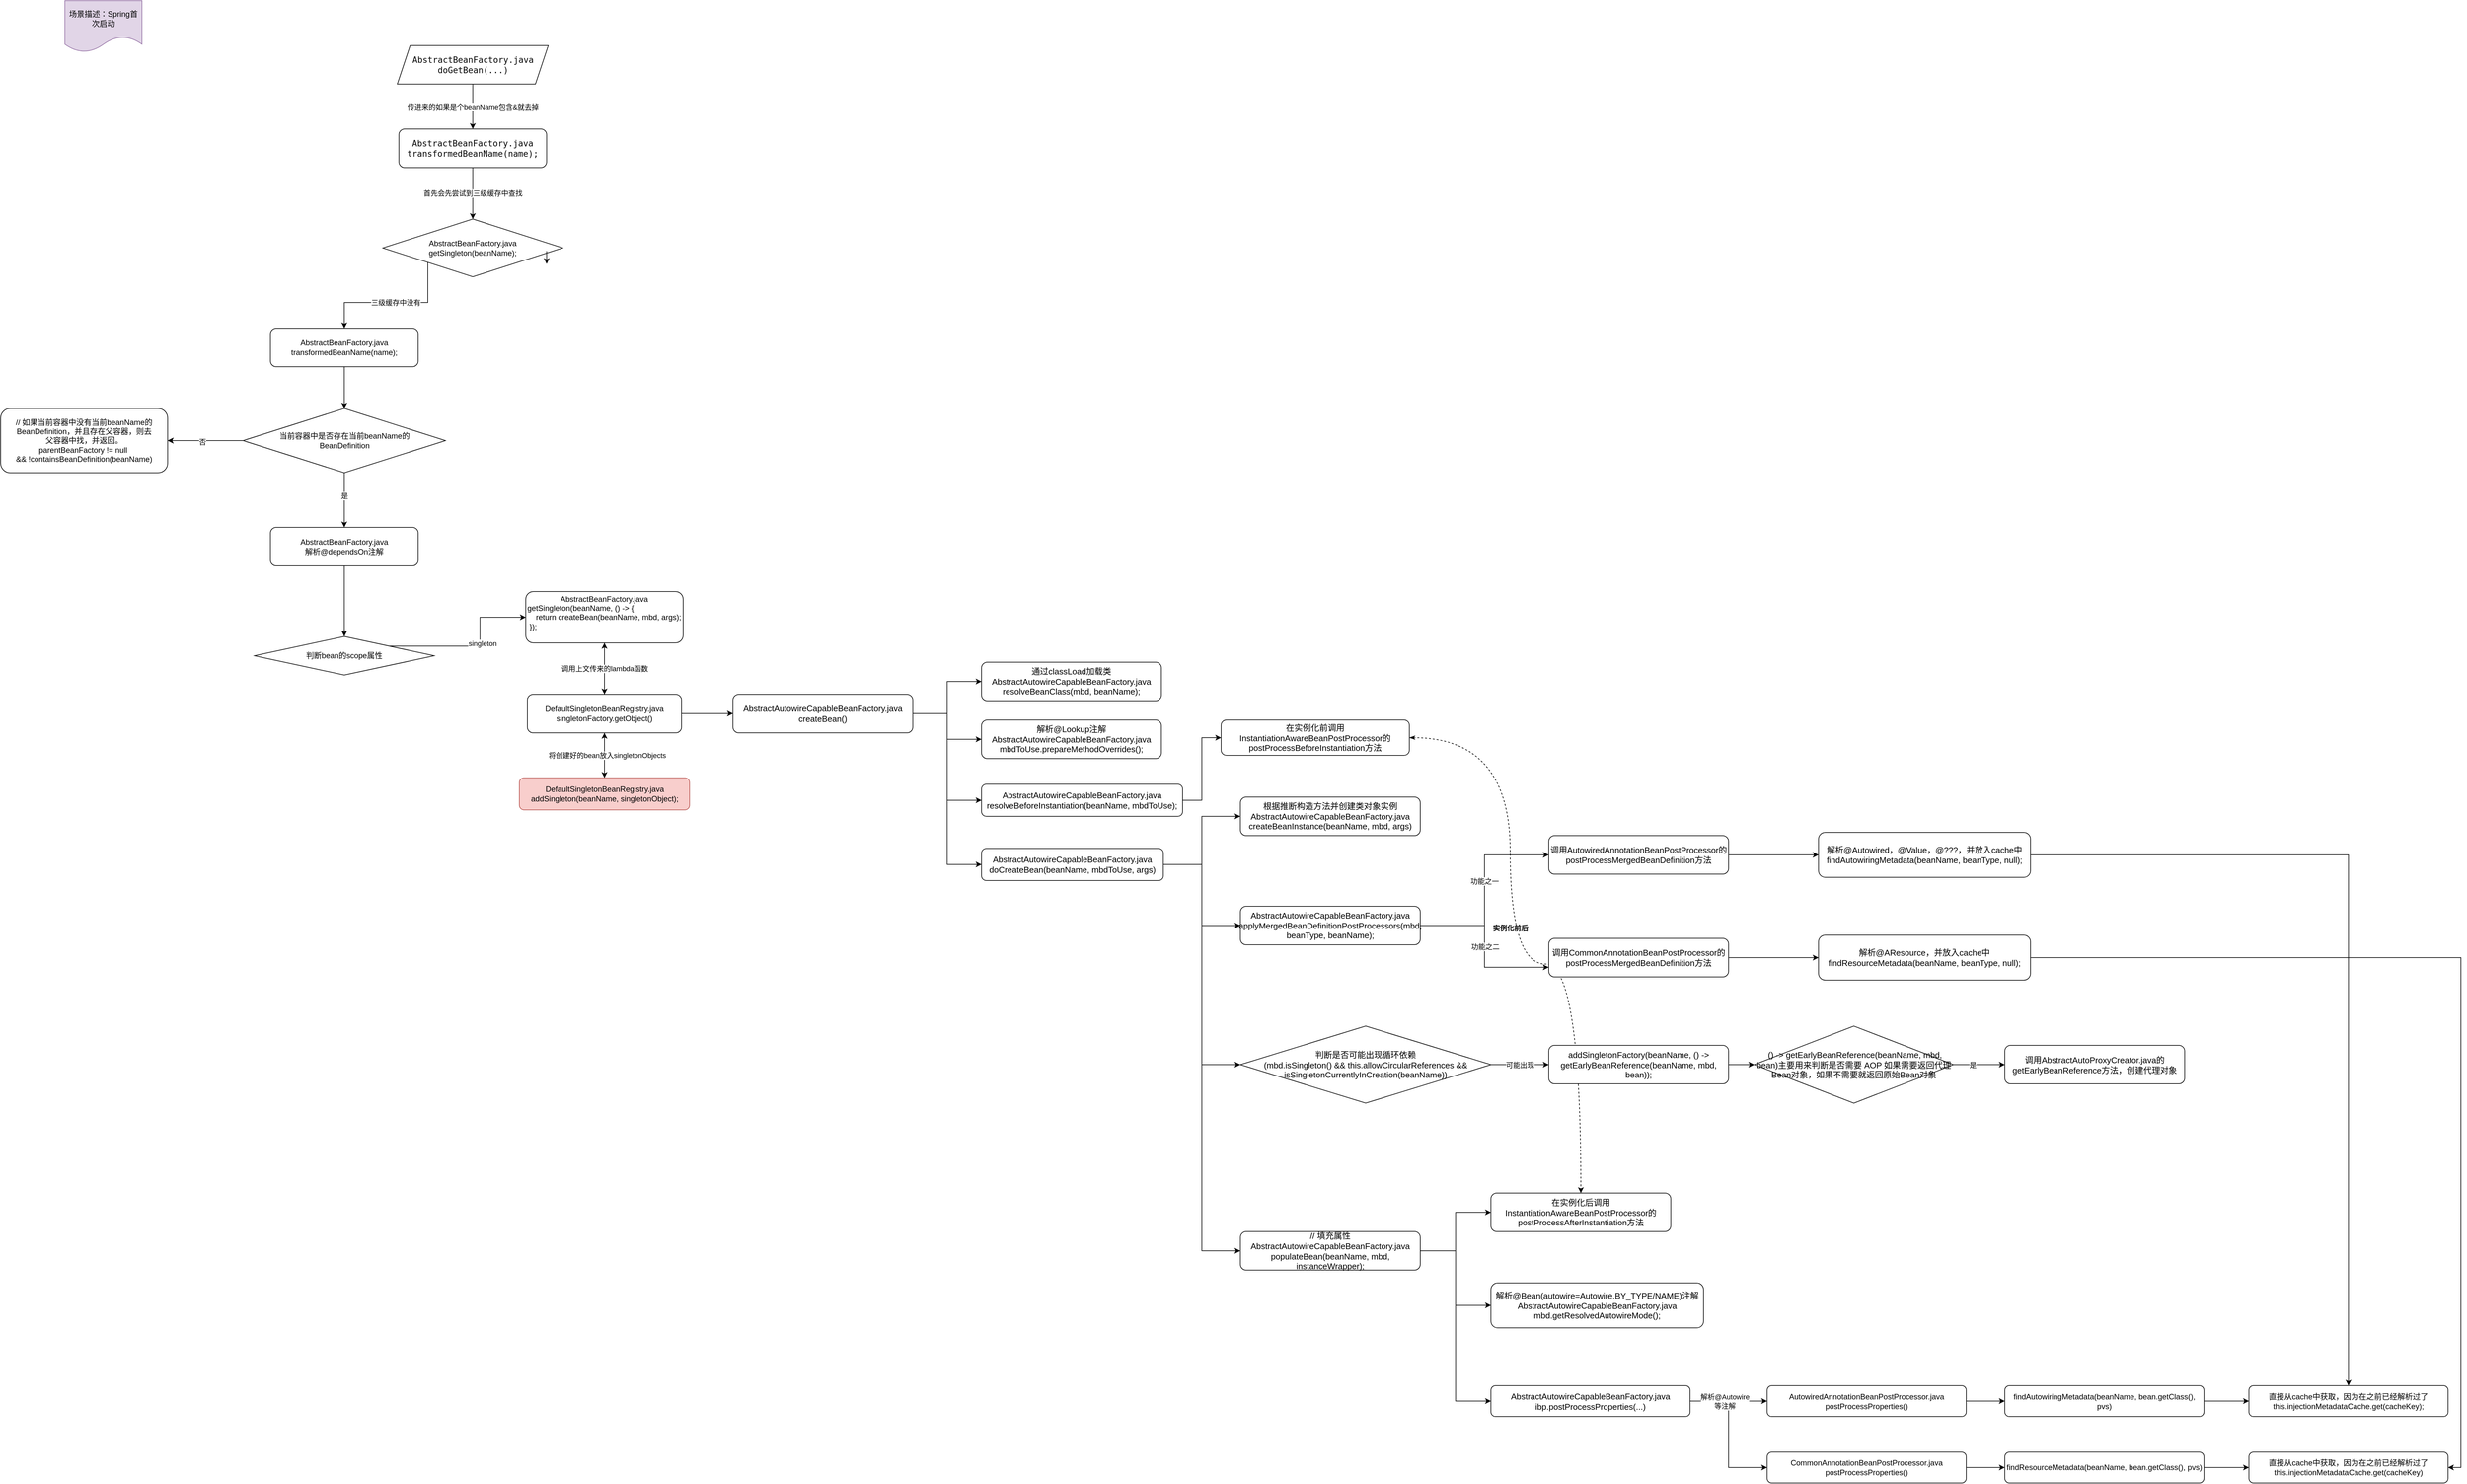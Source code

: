 <mxfile version="16.1.0" type="github">
  <diagram id="fghGY0ya3qd3dH9HAjV5" name="第 1 页">
    <mxGraphModel dx="3335" dy="632" grid="1" gridSize="10" guides="1" tooltips="1" connect="1" arrows="1" fold="1" page="1" pageScale="1" pageWidth="2339" pageHeight="3300" math="0" shadow="0">
      <root>
        <mxCell id="0" />
        <mxCell id="1" parent="0" />
        <mxCell id="38tED85UZ_nWDZIvIJqj-3" value="传进来的如果是个beanName包含&amp;amp;就去掉" style="edgeStyle=orthogonalEdgeStyle;rounded=0;orthogonalLoop=1;jettySize=auto;html=1;exitX=0.5;exitY=1;exitDx=0;exitDy=0;" parent="1" source="38tED85UZ_nWDZIvIJqj-10" target="38tED85UZ_nWDZIvIJqj-2" edge="1">
          <mxGeometry relative="1" as="geometry" />
        </mxCell>
        <mxCell id="38tED85UZ_nWDZIvIJqj-5" value="首先会先尝试到三级缓存中查找" style="edgeStyle=orthogonalEdgeStyle;rounded=0;orthogonalLoop=1;jettySize=auto;html=1;exitX=0.5;exitY=1;exitDx=0;exitDy=0;" parent="1" source="38tED85UZ_nWDZIvIJqj-2" target="38tED85UZ_nWDZIvIJqj-12" edge="1">
          <mxGeometry relative="1" as="geometry">
            <mxPoint x="705" y="390" as="targetPoint" />
          </mxGeometry>
        </mxCell>
        <mxCell id="38tED85UZ_nWDZIvIJqj-2" value="&lt;div&gt;&lt;font color=&quot;#080808&quot; face=&quot;jetbrains mono, monospace&quot;&gt;&lt;span style=&quot;font-size: 13.067px&quot;&gt;AbstractBeanFactory.java&lt;/span&gt;&lt;/font&gt;&lt;/div&gt;&lt;div&gt;&lt;font color=&quot;#080808&quot; face=&quot;jetbrains mono, monospace&quot;&gt;&lt;span style=&quot;font-size: 13.067px&quot;&gt;transformedBeanName(name);&lt;/span&gt;&lt;/font&gt;&lt;/div&gt;" style="rounded=1;whiteSpace=wrap;html=1;" parent="1" vertex="1">
          <mxGeometry x="590" y="250" width="230" height="60" as="geometry" />
        </mxCell>
        <mxCell id="38tED85UZ_nWDZIvIJqj-8" value="场景描述：Spring首次启动" style="shape=document;whiteSpace=wrap;html=1;boundedLbl=1;fillColor=#e1d5e7;strokeColor=#9673a6;" parent="1" vertex="1">
          <mxGeometry x="70" y="50" width="120" height="80" as="geometry" />
        </mxCell>
        <mxCell id="38tED85UZ_nWDZIvIJqj-10" value="&lt;div&gt;&lt;font color=&quot;#080808&quot; face=&quot;jetbrains mono, monospace&quot;&gt;&lt;span style=&quot;font-size: 13.067px&quot;&gt;AbstractBeanFactory.java&lt;/span&gt;&lt;/font&gt;&lt;/div&gt;&lt;div&gt;&lt;font color=&quot;#080808&quot; face=&quot;jetbrains mono, monospace&quot;&gt;&lt;span style=&quot;font-size: 13.067px&quot;&gt;doGetBean(...)&lt;/span&gt;&lt;/font&gt;&lt;/div&gt;" style="shape=parallelogram;perimeter=parallelogramPerimeter;whiteSpace=wrap;html=1;fixedSize=1;" parent="1" vertex="1">
          <mxGeometry x="587.5" y="120" width="235" height="60" as="geometry" />
        </mxCell>
        <mxCell id="38tED85UZ_nWDZIvIJqj-15" style="edgeStyle=orthogonalEdgeStyle;rounded=0;orthogonalLoop=1;jettySize=auto;html=1;exitX=0;exitY=1;exitDx=0;exitDy=0;" parent="1" source="38tED85UZ_nWDZIvIJqj-12" target="38tED85UZ_nWDZIvIJqj-14" edge="1">
          <mxGeometry relative="1" as="geometry" />
        </mxCell>
        <mxCell id="38tED85UZ_nWDZIvIJqj-16" value="三级缓存中没有" style="edgeLabel;html=1;align=center;verticalAlign=middle;resizable=0;points=[];" parent="38tED85UZ_nWDZIvIJqj-15" vertex="1" connectable="0">
          <mxGeometry x="-0.072" relative="1" as="geometry">
            <mxPoint x="-5" as="offset" />
          </mxGeometry>
        </mxCell>
        <mxCell id="38tED85UZ_nWDZIvIJqj-12" value="&lt;div&gt;AbstractBeanFactory.java&lt;/div&gt;&lt;div&gt;getSingleton(beanName);&lt;/div&gt;" style="rhombus;whiteSpace=wrap;html=1;" parent="1" vertex="1">
          <mxGeometry x="565" y="390" width="280" height="90" as="geometry" />
        </mxCell>
        <mxCell id="38tED85UZ_nWDZIvIJqj-13" style="edgeStyle=orthogonalEdgeStyle;rounded=0;orthogonalLoop=1;jettySize=auto;html=1;" parent="1" edge="1">
          <mxGeometry relative="1" as="geometry">
            <mxPoint x="820" y="440" as="sourcePoint" />
            <mxPoint x="820" y="460" as="targetPoint" />
          </mxGeometry>
        </mxCell>
        <mxCell id="38tED85UZ_nWDZIvIJqj-18" style="edgeStyle=orthogonalEdgeStyle;rounded=0;orthogonalLoop=1;jettySize=auto;html=1;exitX=0.5;exitY=1;exitDx=0;exitDy=0;entryX=0.5;entryY=0;entryDx=0;entryDy=0;" parent="1" source="38tED85UZ_nWDZIvIJqj-14" target="38tED85UZ_nWDZIvIJqj-17" edge="1">
          <mxGeometry relative="1" as="geometry" />
        </mxCell>
        <mxCell id="38tED85UZ_nWDZIvIJqj-14" value="&lt;div&gt;AbstractBeanFactory.java&lt;/div&gt;&lt;div&gt;transformedBeanName(name);&lt;/div&gt;" style="rounded=1;whiteSpace=wrap;html=1;" parent="1" vertex="1">
          <mxGeometry x="390" y="560" width="230" height="60" as="geometry" />
        </mxCell>
        <mxCell id="38tED85UZ_nWDZIvIJqj-22" style="edgeStyle=orthogonalEdgeStyle;rounded=0;orthogonalLoop=1;jettySize=auto;html=1;exitX=0;exitY=0.5;exitDx=0;exitDy=0;entryX=1;entryY=0.5;entryDx=0;entryDy=0;" parent="1" source="38tED85UZ_nWDZIvIJqj-17" target="38tED85UZ_nWDZIvIJqj-19" edge="1">
          <mxGeometry relative="1" as="geometry" />
        </mxCell>
        <mxCell id="38tED85UZ_nWDZIvIJqj-23" value="" style="edgeStyle=orthogonalEdgeStyle;rounded=0;orthogonalLoop=1;jettySize=auto;html=1;" parent="1" source="38tED85UZ_nWDZIvIJqj-17" target="38tED85UZ_nWDZIvIJqj-19" edge="1">
          <mxGeometry relative="1" as="geometry" />
        </mxCell>
        <mxCell id="38tED85UZ_nWDZIvIJqj-24" value="否" style="edgeLabel;html=1;align=center;verticalAlign=middle;resizable=0;points=[];" parent="38tED85UZ_nWDZIvIJqj-23" vertex="1" connectable="0">
          <mxGeometry x="0.08" y="2" relative="1" as="geometry">
            <mxPoint as="offset" />
          </mxGeometry>
        </mxCell>
        <mxCell id="38tED85UZ_nWDZIvIJqj-26" style="edgeStyle=orthogonalEdgeStyle;rounded=0;orthogonalLoop=1;jettySize=auto;html=1;exitX=0.5;exitY=1;exitDx=0;exitDy=0;entryX=0.5;entryY=0;entryDx=0;entryDy=0;" parent="1" source="38tED85UZ_nWDZIvIJqj-17" target="38tED85UZ_nWDZIvIJqj-25" edge="1">
          <mxGeometry relative="1" as="geometry" />
        </mxCell>
        <mxCell id="38tED85UZ_nWDZIvIJqj-27" value="是" style="edgeLabel;html=1;align=center;verticalAlign=middle;resizable=0;points=[];" parent="38tED85UZ_nWDZIvIJqj-26" vertex="1" connectable="0">
          <mxGeometry x="-0.153" relative="1" as="geometry">
            <mxPoint as="offset" />
          </mxGeometry>
        </mxCell>
        <mxCell id="38tED85UZ_nWDZIvIJqj-17" value="&lt;div&gt;当前容器中是否存在当前beanName的&lt;/div&gt;&lt;div&gt;BeanDefinition&lt;/div&gt;" style="rhombus;whiteSpace=wrap;html=1;" parent="1" vertex="1">
          <mxGeometry x="347.5" y="685" width="315" height="100" as="geometry" />
        </mxCell>
        <mxCell id="38tED85UZ_nWDZIvIJqj-19" value="&lt;div&gt;// 如果当前容器中没有当前beanName的&lt;/div&gt;&lt;div&gt;BeanDefinition，并且存在父容器，则去&lt;/div&gt;&lt;div&gt;父容器中找，并返回。&lt;/div&gt;&lt;div&gt;parentBeanFactory != null&amp;nbsp;&lt;/div&gt;&lt;div&gt;&amp;amp;&amp;amp; !containsBeanDefinition(beanName)&lt;/div&gt;" style="rounded=1;whiteSpace=wrap;html=1;" parent="1" vertex="1">
          <mxGeometry x="-30" y="685" width="260" height="100" as="geometry" />
        </mxCell>
        <mxCell id="38tED85UZ_nWDZIvIJqj-29" style="edgeStyle=orthogonalEdgeStyle;rounded=0;orthogonalLoop=1;jettySize=auto;html=1;exitX=0.5;exitY=1;exitDx=0;exitDy=0;entryX=0.5;entryY=0;entryDx=0;entryDy=0;" parent="1" source="38tED85UZ_nWDZIvIJqj-25" target="38tED85UZ_nWDZIvIJqj-28" edge="1">
          <mxGeometry relative="1" as="geometry" />
        </mxCell>
        <mxCell id="38tED85UZ_nWDZIvIJqj-25" value="&lt;div&gt;AbstractBeanFactory.java&lt;/div&gt;&lt;div&gt;解析@dependsOn注解&lt;/div&gt;" style="rounded=1;whiteSpace=wrap;html=1;" parent="1" vertex="1">
          <mxGeometry x="390" y="870" width="230" height="60" as="geometry" />
        </mxCell>
        <mxCell id="38tED85UZ_nWDZIvIJqj-31" style="edgeStyle=orthogonalEdgeStyle;rounded=0;orthogonalLoop=1;jettySize=auto;html=1;exitX=1;exitY=0;exitDx=0;exitDy=0;entryX=0;entryY=0.5;entryDx=0;entryDy=0;" parent="1" source="38tED85UZ_nWDZIvIJqj-28" target="38tED85UZ_nWDZIvIJqj-30" edge="1">
          <mxGeometry relative="1" as="geometry" />
        </mxCell>
        <mxCell id="38tED85UZ_nWDZIvIJqj-32" value="singleton" style="edgeLabel;html=1;align=center;verticalAlign=middle;resizable=0;points=[];" parent="38tED85UZ_nWDZIvIJqj-31" vertex="1" connectable="0">
          <mxGeometry x="0.134" y="-2" relative="1" as="geometry">
            <mxPoint x="1" as="offset" />
          </mxGeometry>
        </mxCell>
        <mxCell id="38tED85UZ_nWDZIvIJqj-28" value="判断bean的scope属性" style="rhombus;whiteSpace=wrap;html=1;" parent="1" vertex="1">
          <mxGeometry x="365" y="1040" width="280" height="60" as="geometry" />
        </mxCell>
        <mxCell id="38tED85UZ_nWDZIvIJqj-34" style="edgeStyle=orthogonalEdgeStyle;rounded=0;orthogonalLoop=1;jettySize=auto;html=1;exitX=0.5;exitY=1;exitDx=0;exitDy=0;" parent="1" source="38tED85UZ_nWDZIvIJqj-30" edge="1">
          <mxGeometry relative="1" as="geometry">
            <mxPoint x="910" y="1130" as="targetPoint" />
          </mxGeometry>
        </mxCell>
        <mxCell id="38tED85UZ_nWDZIvIJqj-30" value="&lt;div style=&quot;text-align: center&quot;&gt;AbstractBeanFactory.java&lt;/div&gt;&lt;div&gt;getSingleton(beanName, () -&amp;gt; {&lt;/div&gt;&lt;div&gt;&amp;nbsp; &amp;nbsp; return createBean(beanName, mbd, args);&lt;/div&gt;&lt;div&gt;&amp;nbsp;});&lt;/div&gt;&lt;div&gt;&amp;nbsp; &amp;nbsp;&lt;/div&gt;" style="rounded=1;whiteSpace=wrap;html=1;align=left;" parent="1" vertex="1">
          <mxGeometry x="787.5" y="970" width="245" height="80" as="geometry" />
        </mxCell>
        <mxCell id="38tED85UZ_nWDZIvIJqj-37" style="edgeStyle=orthogonalEdgeStyle;rounded=0;orthogonalLoop=1;jettySize=auto;html=1;exitX=0.5;exitY=1;exitDx=0;exitDy=0;entryX=0.5;entryY=0;entryDx=0;entryDy=0;" parent="1" source="38tED85UZ_nWDZIvIJqj-35" target="38tED85UZ_nWDZIvIJqj-36" edge="1">
          <mxGeometry relative="1" as="geometry" />
        </mxCell>
        <mxCell id="38tED85UZ_nWDZIvIJqj-40" value="调用上文传来的lambda函数" style="edgeStyle=orthogonalEdgeStyle;rounded=0;orthogonalLoop=1;jettySize=auto;html=1;" parent="1" source="38tED85UZ_nWDZIvIJqj-35" target="38tED85UZ_nWDZIvIJqj-30" edge="1">
          <mxGeometry relative="1" as="geometry" />
        </mxCell>
        <mxCell id="0XE6-9rxxqehGDU4GbFl-5" style="edgeStyle=orthogonalEdgeStyle;rounded=0;orthogonalLoop=1;jettySize=auto;html=1;exitX=1;exitY=0.5;exitDx=0;exitDy=0;" edge="1" parent="1" source="38tED85UZ_nWDZIvIJqj-35" target="0XE6-9rxxqehGDU4GbFl-4">
          <mxGeometry relative="1" as="geometry" />
        </mxCell>
        <mxCell id="38tED85UZ_nWDZIvIJqj-35" value="&lt;div&gt;DefaultSingletonBeanRegistry.java&lt;/div&gt;&lt;div&gt;singletonFactory.getObject()&lt;/div&gt;" style="rounded=1;whiteSpace=wrap;html=1;" parent="1" vertex="1">
          <mxGeometry x="790" y="1130" width="240" height="60" as="geometry" />
        </mxCell>
        <mxCell id="38tED85UZ_nWDZIvIJqj-38" value="" style="edgeStyle=orthogonalEdgeStyle;rounded=0;orthogonalLoop=1;jettySize=auto;html=1;" parent="1" source="38tED85UZ_nWDZIvIJqj-36" target="38tED85UZ_nWDZIvIJqj-35" edge="1">
          <mxGeometry relative="1" as="geometry" />
        </mxCell>
        <mxCell id="38tED85UZ_nWDZIvIJqj-39" value="将创建好的bean放入singletonObjects" style="edgeLabel;html=1;align=center;verticalAlign=middle;resizable=0;points=[];" parent="38tED85UZ_nWDZIvIJqj-38" vertex="1" connectable="0">
          <mxGeometry y="-3" relative="1" as="geometry">
            <mxPoint x="1" as="offset" />
          </mxGeometry>
        </mxCell>
        <mxCell id="38tED85UZ_nWDZIvIJqj-36" value="&lt;div&gt;DefaultSingletonBeanRegistry.java&lt;/div&gt;&lt;div&gt;addSingleton(beanName, singletonObject);&lt;/div&gt;" style="rounded=1;whiteSpace=wrap;html=1;fillColor=#f8cecc;strokeColor=#b85450;" parent="1" vertex="1">
          <mxGeometry x="777.5" y="1260" width="265" height="50" as="geometry" />
        </mxCell>
        <mxCell id="0XE6-9rxxqehGDU4GbFl-7" style="edgeStyle=orthogonalEdgeStyle;rounded=0;orthogonalLoop=1;jettySize=auto;html=1;exitX=1;exitY=0.5;exitDx=0;exitDy=0;entryX=0;entryY=0.5;entryDx=0;entryDy=0;" edge="1" parent="1" source="0XE6-9rxxqehGDU4GbFl-4" target="0XE6-9rxxqehGDU4GbFl-6">
          <mxGeometry relative="1" as="geometry" />
        </mxCell>
        <mxCell id="0XE6-9rxxqehGDU4GbFl-10" style="edgeStyle=orthogonalEdgeStyle;rounded=0;orthogonalLoop=1;jettySize=auto;html=1;exitX=1;exitY=0.5;exitDx=0;exitDy=0;" edge="1" parent="1" source="0XE6-9rxxqehGDU4GbFl-4" target="0XE6-9rxxqehGDU4GbFl-9">
          <mxGeometry relative="1" as="geometry" />
        </mxCell>
        <mxCell id="0XE6-9rxxqehGDU4GbFl-14" style="edgeStyle=orthogonalEdgeStyle;rounded=0;orthogonalLoop=1;jettySize=auto;html=1;exitX=1;exitY=0.5;exitDx=0;exitDy=0;entryX=0;entryY=0.5;entryDx=0;entryDy=0;" edge="1" parent="1" source="0XE6-9rxxqehGDU4GbFl-4" target="0XE6-9rxxqehGDU4GbFl-11">
          <mxGeometry relative="1" as="geometry" />
        </mxCell>
        <mxCell id="0XE6-9rxxqehGDU4GbFl-16" style="edgeStyle=orthogonalEdgeStyle;rounded=0;orthogonalLoop=1;jettySize=auto;html=1;exitX=1;exitY=0.5;exitDx=0;exitDy=0;entryX=0;entryY=0.5;entryDx=0;entryDy=0;" edge="1" parent="1" source="0XE6-9rxxqehGDU4GbFl-4" target="0XE6-9rxxqehGDU4GbFl-15">
          <mxGeometry relative="1" as="geometry" />
        </mxCell>
        <mxCell id="0XE6-9rxxqehGDU4GbFl-4" value="&lt;span style=&quot;font-size: 13.067px&quot;&gt;AbstractAutowireCapableBeanFactory&lt;/span&gt;&lt;span style=&quot;font-size: 13.067px&quot;&gt;.java&lt;/span&gt;&lt;span style=&quot;font-size: 13.067px&quot;&gt;&lt;br&gt;&lt;/span&gt;&lt;span style=&quot;font-size: 13.067px&quot;&gt;createBean&lt;/span&gt;&lt;span style=&quot;font-size: 13.067px&quot;&gt;()&lt;/span&gt;&lt;span style=&quot;font-size: 13.067px&quot;&gt;&lt;br&gt;&lt;/span&gt;" style="rounded=1;whiteSpace=wrap;html=1;" vertex="1" parent="1">
          <mxGeometry x="1110" y="1130" width="280" height="60" as="geometry" />
        </mxCell>
        <mxCell id="0XE6-9rxxqehGDU4GbFl-6" value="&lt;span style=&quot;font-size: 13.067px&quot;&gt;通过classLoad加载类AbstractAutowireCapableBeanFactory&lt;/span&gt;&lt;span style=&quot;font-size: 13.067px&quot;&gt;.java&lt;/span&gt;&lt;span style=&quot;font-size: 13.067px&quot;&gt;&lt;br&gt;&lt;/span&gt;&lt;span style=&quot;font-size: 13.067px&quot;&gt;resolveBeanClass(mbd, beanName);&lt;/span&gt;" style="rounded=1;whiteSpace=wrap;html=1;" vertex="1" parent="1">
          <mxGeometry x="1497" y="1080" width="280" height="60" as="geometry" />
        </mxCell>
        <mxCell id="0XE6-9rxxqehGDU4GbFl-9" value="&lt;span style=&quot;font-size: 13.067px&quot;&gt;解析@Lookup注解&lt;br&gt;AbstractAutowireCapableBeanFactory&lt;/span&gt;&lt;span style=&quot;font-size: 13.067px&quot;&gt;.java&lt;/span&gt;&lt;span style=&quot;font-size: 13.067px&quot;&gt;&lt;br&gt;&lt;/span&gt;&lt;span style=&quot;font-size: 13.067px&quot;&gt;mbdToUse.prepareMethodOverrides();&lt;/span&gt;" style="rounded=1;whiteSpace=wrap;html=1;" vertex="1" parent="1">
          <mxGeometry x="1497" y="1170" width="280" height="60" as="geometry" />
        </mxCell>
        <mxCell id="0XE6-9rxxqehGDU4GbFl-13" style="edgeStyle=orthogonalEdgeStyle;rounded=0;orthogonalLoop=1;jettySize=auto;html=1;exitX=1;exitY=0.5;exitDx=0;exitDy=0;entryX=0;entryY=0.5;entryDx=0;entryDy=0;" edge="1" parent="1" source="0XE6-9rxxqehGDU4GbFl-11" target="0XE6-9rxxqehGDU4GbFl-12">
          <mxGeometry relative="1" as="geometry" />
        </mxCell>
        <mxCell id="0XE6-9rxxqehGDU4GbFl-11" value="&lt;span style=&quot;font-size: 13.067px&quot;&gt;AbstractAutowireCapableBeanFactory&lt;/span&gt;&lt;span style=&quot;font-size: 13.067px&quot;&gt;.java&lt;/span&gt;&lt;span style=&quot;font-size: 13.067px&quot;&gt;&lt;br&gt;&lt;/span&gt;&lt;span style=&quot;font-size: 13.067px&quot;&gt;resolveBeforeInstantiation(beanName, mbdToUse);&lt;/span&gt;" style="rounded=1;whiteSpace=wrap;html=1;" vertex="1" parent="1">
          <mxGeometry x="1497" y="1270" width="313" height="50" as="geometry" />
        </mxCell>
        <mxCell id="0XE6-9rxxqehGDU4GbFl-33" style="edgeStyle=orthogonalEdgeStyle;rounded=0;orthogonalLoop=1;jettySize=auto;html=1;exitX=1;exitY=0.5;exitDx=0;exitDy=0;entryX=0.5;entryY=0;entryDx=0;entryDy=0;curved=1;dashed=1;startArrow=classicThin;startFill=1;" edge="1" parent="1" source="0XE6-9rxxqehGDU4GbFl-12" target="0XE6-9rxxqehGDU4GbFl-31">
          <mxGeometry relative="1" as="geometry">
            <Array as="points">
              <mxPoint x="2320" y="1197" />
              <mxPoint x="2320" y="1550" />
              <mxPoint x="2430" y="1550" />
            </Array>
          </mxGeometry>
        </mxCell>
        <mxCell id="0XE6-9rxxqehGDU4GbFl-34" value="实例化前后" style="edgeLabel;html=1;align=center;verticalAlign=middle;resizable=0;points=[];fontStyle=1" vertex="1" connectable="0" parent="0XE6-9rxxqehGDU4GbFl-33">
          <mxGeometry x="-0.071" relative="1" as="geometry">
            <mxPoint as="offset" />
          </mxGeometry>
        </mxCell>
        <mxCell id="0XE6-9rxxqehGDU4GbFl-12" value="&lt;span style=&quot;font-size: 13.067px&quot;&gt;在实例化前调用InstantiationAwareBeanPostProcessor的postProcessBeforeInstantiation方法&lt;/span&gt;&lt;span style=&quot;font-size: 13.067px&quot;&gt;&lt;br&gt;&lt;/span&gt;" style="rounded=1;whiteSpace=wrap;html=1;" vertex="1" parent="1">
          <mxGeometry x="1870" y="1170" width="293" height="55" as="geometry" />
        </mxCell>
        <mxCell id="0XE6-9rxxqehGDU4GbFl-18" style="edgeStyle=orthogonalEdgeStyle;rounded=0;orthogonalLoop=1;jettySize=auto;html=1;exitX=1;exitY=0.5;exitDx=0;exitDy=0;entryX=0;entryY=0.5;entryDx=0;entryDy=0;" edge="1" parent="1" source="0XE6-9rxxqehGDU4GbFl-15" target="0XE6-9rxxqehGDU4GbFl-17">
          <mxGeometry relative="1" as="geometry" />
        </mxCell>
        <mxCell id="0XE6-9rxxqehGDU4GbFl-21" style="edgeStyle=orthogonalEdgeStyle;rounded=0;orthogonalLoop=1;jettySize=auto;html=1;exitX=1;exitY=0.5;exitDx=0;exitDy=0;entryX=0;entryY=0.5;entryDx=0;entryDy=0;" edge="1" parent="1" source="0XE6-9rxxqehGDU4GbFl-15" target="0XE6-9rxxqehGDU4GbFl-20">
          <mxGeometry relative="1" as="geometry" />
        </mxCell>
        <mxCell id="0XE6-9rxxqehGDU4GbFl-30" style="edgeStyle=orthogonalEdgeStyle;rounded=0;orthogonalLoop=1;jettySize=auto;html=1;exitX=1;exitY=0.5;exitDx=0;exitDy=0;entryX=0;entryY=0.5;entryDx=0;entryDy=0;" edge="1" parent="1" source="0XE6-9rxxqehGDU4GbFl-15" target="0XE6-9rxxqehGDU4GbFl-29">
          <mxGeometry relative="1" as="geometry" />
        </mxCell>
        <mxCell id="0XE6-9rxxqehGDU4GbFl-42" style="edgeStyle=orthogonalEdgeStyle;rounded=0;orthogonalLoop=1;jettySize=auto;html=1;exitX=1;exitY=0.5;exitDx=0;exitDy=0;entryX=0;entryY=0.5;entryDx=0;entryDy=0;startArrow=none;startFill=0;" edge="1" parent="1" source="0XE6-9rxxqehGDU4GbFl-15" target="0XE6-9rxxqehGDU4GbFl-41">
          <mxGeometry relative="1" as="geometry" />
        </mxCell>
        <mxCell id="0XE6-9rxxqehGDU4GbFl-15" value="&lt;span style=&quot;font-size: 13.067px&quot;&gt;AbstractAutowireCapableBeanFactory&lt;/span&gt;&lt;span style=&quot;font-size: 13.067px&quot;&gt;.java&lt;/span&gt;&lt;span style=&quot;font-size: 13.067px&quot;&gt;&lt;br&gt;&lt;/span&gt;&lt;span style=&quot;font-size: 13.067px&quot;&gt;doCreateBean(beanName, mbdToUse, args)&lt;/span&gt;" style="rounded=1;whiteSpace=wrap;html=1;" vertex="1" parent="1">
          <mxGeometry x="1497" y="1370" width="283" height="50" as="geometry" />
        </mxCell>
        <mxCell id="0XE6-9rxxqehGDU4GbFl-17" value="&lt;span style=&quot;font-size: 13.067px&quot;&gt;根据推断构造方法并创建类对象实例AbstractAutowireCapableBeanFactory&lt;/span&gt;&lt;span style=&quot;font-size: 13.067px&quot;&gt;.java&lt;/span&gt;&lt;span style=&quot;font-size: 13.067px&quot;&gt;&lt;br&gt;&lt;/span&gt;&lt;span style=&quot;font-size: 13.067px&quot;&gt;createBeanInstance(beanName, mbd, args)&lt;/span&gt;" style="rounded=1;whiteSpace=wrap;html=1;" vertex="1" parent="1">
          <mxGeometry x="1900" y="1290" width="280" height="60" as="geometry" />
        </mxCell>
        <mxCell id="0XE6-9rxxqehGDU4GbFl-23" value="可能出现" style="edgeStyle=orthogonalEdgeStyle;rounded=0;orthogonalLoop=1;jettySize=auto;html=1;exitX=1;exitY=0.5;exitDx=0;exitDy=0;" edge="1" parent="1" source="0XE6-9rxxqehGDU4GbFl-20" target="0XE6-9rxxqehGDU4GbFl-22">
          <mxGeometry relative="1" as="geometry" />
        </mxCell>
        <mxCell id="0XE6-9rxxqehGDU4GbFl-20" value="&lt;div&gt;&lt;span style=&quot;font-size: 13.067px&quot;&gt;判断是否可能出现循环依赖&lt;/span&gt;&lt;/div&gt;&lt;div&gt;&lt;span style=&quot;font-size: 13.067px&quot;&gt;(mbd.isSingleton() &amp;amp;&amp;amp; this.allowCircularReferences &amp;amp;&amp;amp;&lt;/span&gt;&lt;/div&gt;&lt;div&gt;&lt;span style=&quot;font-size: 13.067px&quot;&gt;&lt;span&gt;				&lt;/span&gt;isSingletonCurrentlyInCreation(beanName))&lt;/span&gt;&lt;/div&gt;" style="rhombus;whiteSpace=wrap;html=1;" vertex="1" parent="1">
          <mxGeometry x="1900" y="1646.53" width="390" height="120" as="geometry" />
        </mxCell>
        <mxCell id="0XE6-9rxxqehGDU4GbFl-25" style="edgeStyle=orthogonalEdgeStyle;rounded=0;orthogonalLoop=1;jettySize=auto;html=1;exitX=1;exitY=0.5;exitDx=0;exitDy=0;entryX=0;entryY=0.5;entryDx=0;entryDy=0;" edge="1" parent="1" source="0XE6-9rxxqehGDU4GbFl-22" target="0XE6-9rxxqehGDU4GbFl-24">
          <mxGeometry relative="1" as="geometry" />
        </mxCell>
        <mxCell id="0XE6-9rxxqehGDU4GbFl-22" value="&lt;span style=&quot;font-size: 13.067px&quot;&gt;addSingletonFactory(beanName, () -&amp;gt; getEarlyBeanReference(beanName, mbd, bean));&lt;/span&gt;" style="rounded=1;whiteSpace=wrap;html=1;" vertex="1" parent="1">
          <mxGeometry x="2380" y="1676.53" width="280" height="60" as="geometry" />
        </mxCell>
        <mxCell id="0XE6-9rxxqehGDU4GbFl-26" value="是" style="edgeStyle=orthogonalEdgeStyle;rounded=0;orthogonalLoop=1;jettySize=auto;html=1;exitX=1;exitY=0.5;exitDx=0;exitDy=0;" edge="1" parent="1" source="0XE6-9rxxqehGDU4GbFl-24" target="0XE6-9rxxqehGDU4GbFl-27">
          <mxGeometry x="-0.25" relative="1" as="geometry">
            <mxPoint x="3100" y="1706.53" as="targetPoint" />
            <mxPoint as="offset" />
          </mxGeometry>
        </mxCell>
        <mxCell id="0XE6-9rxxqehGDU4GbFl-24" value="&lt;span style=&quot;font-size: 13.067px&quot;&gt;&amp;nbsp;() -&amp;gt; getEarlyBeanReference(beanName, mbd, bean)主要用来判断是否需要 AOP 如果需要返回代理Bean对象，如果不需要就返回原始Bean对象&lt;/span&gt;" style="rhombus;whiteSpace=wrap;html=1;" vertex="1" parent="1">
          <mxGeometry x="2700" y="1646.53" width="310" height="120" as="geometry" />
        </mxCell>
        <mxCell id="0XE6-9rxxqehGDU4GbFl-27" value="&lt;span style=&quot;font-size: 13.067px&quot;&gt;调用AbstractAutoProxyCreator.java的&lt;/span&gt;&lt;span style=&quot;font-size: 13.067px&quot;&gt;getEarlyBeanReference方法，创建代理对象&lt;/span&gt;" style="rounded=1;whiteSpace=wrap;html=1;" vertex="1" parent="1">
          <mxGeometry x="3090" y="1676.53" width="280" height="60" as="geometry" />
        </mxCell>
        <mxCell id="0XE6-9rxxqehGDU4GbFl-32" style="edgeStyle=orthogonalEdgeStyle;rounded=0;orthogonalLoop=1;jettySize=auto;html=1;exitX=1;exitY=0.5;exitDx=0;exitDy=0;entryX=0;entryY=0.5;entryDx=0;entryDy=0;" edge="1" parent="1" source="0XE6-9rxxqehGDU4GbFl-29" target="0XE6-9rxxqehGDU4GbFl-31">
          <mxGeometry relative="1" as="geometry" />
        </mxCell>
        <mxCell id="0XE6-9rxxqehGDU4GbFl-36" style="edgeStyle=orthogonalEdgeStyle;rounded=0;orthogonalLoop=1;jettySize=auto;html=1;exitX=1;exitY=0.5;exitDx=0;exitDy=0;entryX=0;entryY=0.5;entryDx=0;entryDy=0;startArrow=none;startFill=0;" edge="1" parent="1" source="0XE6-9rxxqehGDU4GbFl-29" target="0XE6-9rxxqehGDU4GbFl-35">
          <mxGeometry relative="1" as="geometry" />
        </mxCell>
        <mxCell id="0XE6-9rxxqehGDU4GbFl-39" style="edgeStyle=orthogonalEdgeStyle;rounded=0;orthogonalLoop=1;jettySize=auto;html=1;exitX=1;exitY=0.5;exitDx=0;exitDy=0;entryX=0;entryY=0.5;entryDx=0;entryDy=0;startArrow=none;startFill=0;" edge="1" parent="1" source="0XE6-9rxxqehGDU4GbFl-29" target="0XE6-9rxxqehGDU4GbFl-37">
          <mxGeometry relative="1" as="geometry" />
        </mxCell>
        <mxCell id="0XE6-9rxxqehGDU4GbFl-29" value="&lt;span style=&quot;font-size: 13.067px&quot;&gt;// 填充属性&lt;br&gt;AbstractAutowireCapableBeanFactory&lt;/span&gt;&lt;span style=&quot;font-size: 13.067px&quot;&gt;.java&lt;/span&gt;&lt;span style=&quot;font-size: 13.067px&quot;&gt;&lt;br&gt;&lt;/span&gt;&lt;span style=&quot;font-size: 13.067px&quot;&gt;populateBean(beanName, mbd, instanceWrapper);&lt;/span&gt;" style="rounded=1;whiteSpace=wrap;html=1;" vertex="1" parent="1">
          <mxGeometry x="1900" y="1966.53" width="280" height="60" as="geometry" />
        </mxCell>
        <mxCell id="0XE6-9rxxqehGDU4GbFl-31" value="&lt;span style=&quot;font-size: 13.067px&quot;&gt;在实例化后调用InstantiationAwareBeanPostProcessor的postProcessAfterInstantiation方法&lt;/span&gt;" style="rounded=1;whiteSpace=wrap;html=1;" vertex="1" parent="1">
          <mxGeometry x="2290" y="1906.53" width="280" height="60" as="geometry" />
        </mxCell>
        <mxCell id="0XE6-9rxxqehGDU4GbFl-35" value="&lt;span style=&quot;font-size: 13.067px&quot;&gt;解析@Bean(autowire=Autowire.BY_TYPE/NAME)注解&lt;/span&gt;&lt;br&gt;&lt;span style=&quot;font-size: 13.067px&quot;&gt;AbstractAutowireCapableBeanFactory&lt;/span&gt;&lt;span style=&quot;font-size: 13.067px&quot;&gt;.java&lt;br&gt;mbd.getResolvedAutowireMode();&lt;/span&gt;" style="rounded=1;whiteSpace=wrap;html=1;" vertex="1" parent="1">
          <mxGeometry x="2290" y="2046.53" width="331" height="70" as="geometry" />
        </mxCell>
        <mxCell id="0XE6-9rxxqehGDU4GbFl-40" style="edgeStyle=orthogonalEdgeStyle;rounded=0;orthogonalLoop=1;jettySize=auto;html=1;exitX=1;exitY=0.5;exitDx=0;exitDy=0;entryX=0;entryY=0.5;entryDx=0;entryDy=0;startArrow=none;startFill=0;" edge="1" parent="1" source="0XE6-9rxxqehGDU4GbFl-37" target="0XE6-9rxxqehGDU4GbFl-38">
          <mxGeometry relative="1" as="geometry" />
        </mxCell>
        <mxCell id="0XE6-9rxxqehGDU4GbFl-60" style="edgeStyle=orthogonalEdgeStyle;rounded=0;orthogonalLoop=1;jettySize=auto;html=1;exitX=1;exitY=0.5;exitDx=0;exitDy=0;entryX=0;entryY=0.5;entryDx=0;entryDy=0;startArrow=none;startFill=0;" edge="1" parent="1" source="0XE6-9rxxqehGDU4GbFl-37" target="0XE6-9rxxqehGDU4GbFl-59">
          <mxGeometry relative="1" as="geometry" />
        </mxCell>
        <mxCell id="0XE6-9rxxqehGDU4GbFl-66" value="解析@Autowire&lt;br&gt;等注解" style="edgeLabel;html=1;align=center;verticalAlign=middle;resizable=0;points=[];" vertex="1" connectable="0" parent="0XE6-9rxxqehGDU4GbFl-60">
          <mxGeometry x="-0.589" relative="1" as="geometry">
            <mxPoint x="8" as="offset" />
          </mxGeometry>
        </mxCell>
        <mxCell id="0XE6-9rxxqehGDU4GbFl-37" value="&lt;span style=&quot;font-size: 13.067px&quot;&gt;AbstractAutowireCapableBeanFactory&lt;/span&gt;&lt;span style=&quot;font-size: 13.067px&quot;&gt;.java&lt;br&gt;&lt;/span&gt;&lt;span style=&quot;font-size: 13.067px&quot;&gt;ibp.postProcessProperties(...)&lt;br&gt;&lt;/span&gt;" style="rounded=1;whiteSpace=wrap;html=1;" vertex="1" parent="1">
          <mxGeometry x="2290" y="2206.53" width="310" height="48" as="geometry" />
        </mxCell>
        <mxCell id="0XE6-9rxxqehGDU4GbFl-49" style="edgeStyle=orthogonalEdgeStyle;rounded=0;orthogonalLoop=1;jettySize=auto;html=1;exitX=1;exitY=0.5;exitDx=0;exitDy=0;entryX=0;entryY=0.5;entryDx=0;entryDy=0;startArrow=none;startFill=0;" edge="1" parent="1" source="0XE6-9rxxqehGDU4GbFl-38" target="0XE6-9rxxqehGDU4GbFl-48">
          <mxGeometry relative="1" as="geometry" />
        </mxCell>
        <mxCell id="0XE6-9rxxqehGDU4GbFl-38" value="AutowiredAnnotationBeanPostProcessor.java&lt;br&gt;postProcessProperties()" style="rounded=1;whiteSpace=wrap;html=1;" vertex="1" parent="1">
          <mxGeometry x="2720" y="2206.53" width="310" height="48" as="geometry" />
        </mxCell>
        <mxCell id="0XE6-9rxxqehGDU4GbFl-44" style="edgeStyle=orthogonalEdgeStyle;rounded=0;orthogonalLoop=1;jettySize=auto;html=1;exitX=1;exitY=0.5;exitDx=0;exitDy=0;entryX=0;entryY=0.5;entryDx=0;entryDy=0;startArrow=none;startFill=0;" edge="1" parent="1" source="0XE6-9rxxqehGDU4GbFl-41" target="0XE6-9rxxqehGDU4GbFl-43">
          <mxGeometry relative="1" as="geometry" />
        </mxCell>
        <mxCell id="0XE6-9rxxqehGDU4GbFl-45" value="功能之一" style="edgeLabel;html=1;align=center;verticalAlign=middle;resizable=0;points=[];" vertex="1" connectable="0" parent="0XE6-9rxxqehGDU4GbFl-44">
          <mxGeometry x="0.093" relative="1" as="geometry">
            <mxPoint as="offset" />
          </mxGeometry>
        </mxCell>
        <mxCell id="0XE6-9rxxqehGDU4GbFl-54" style="edgeStyle=orthogonalEdgeStyle;rounded=0;orthogonalLoop=1;jettySize=auto;html=1;exitX=1;exitY=0.5;exitDx=0;exitDy=0;entryX=0;entryY=0.75;entryDx=0;entryDy=0;startArrow=none;startFill=0;" edge="1" parent="1" source="0XE6-9rxxqehGDU4GbFl-41" target="0XE6-9rxxqehGDU4GbFl-53">
          <mxGeometry relative="1" as="geometry" />
        </mxCell>
        <mxCell id="0XE6-9rxxqehGDU4GbFl-55" value="功能之二" style="edgeLabel;html=1;align=center;verticalAlign=middle;resizable=0;points=[];" vertex="1" connectable="0" parent="0XE6-9rxxqehGDU4GbFl-54">
          <mxGeometry x="0.002" y="1" relative="1" as="geometry">
            <mxPoint as="offset" />
          </mxGeometry>
        </mxCell>
        <mxCell id="0XE6-9rxxqehGDU4GbFl-41" value="&lt;span style=&quot;font-size: 13.067px&quot;&gt;AbstractAutowireCapableBeanFactory&lt;/span&gt;&lt;span style=&quot;font-size: 13.067px&quot;&gt;.java&lt;/span&gt;&lt;span style=&quot;font-size: 13.067px&quot;&gt;&lt;br&gt;&lt;/span&gt;&lt;span style=&quot;font-size: 13.067px&quot;&gt;applyMergedBeanDefinitionPostProcessors(mbd, beanType, beanName);&lt;/span&gt;" style="rounded=1;whiteSpace=wrap;html=1;" vertex="1" parent="1">
          <mxGeometry x="1900" y="1460" width="280" height="60" as="geometry" />
        </mxCell>
        <mxCell id="0XE6-9rxxqehGDU4GbFl-47" style="edgeStyle=orthogonalEdgeStyle;rounded=0;orthogonalLoop=1;jettySize=auto;html=1;exitX=1;exitY=0.5;exitDx=0;exitDy=0;entryX=0;entryY=0.5;entryDx=0;entryDy=0;startArrow=none;startFill=0;" edge="1" parent="1" source="0XE6-9rxxqehGDU4GbFl-43" target="0XE6-9rxxqehGDU4GbFl-46">
          <mxGeometry relative="1" as="geometry" />
        </mxCell>
        <mxCell id="0XE6-9rxxqehGDU4GbFl-43" value="&lt;span style=&quot;font-size: 13.067px&quot;&gt;调用AutowiredAnnotationBeanPostProcessor的postProcessMergedBeanDefinition方法&lt;/span&gt;" style="rounded=1;whiteSpace=wrap;html=1;" vertex="1" parent="1">
          <mxGeometry x="2380" y="1350" width="280" height="60" as="geometry" />
        </mxCell>
        <mxCell id="0XE6-9rxxqehGDU4GbFl-52" style="edgeStyle=orthogonalEdgeStyle;rounded=0;orthogonalLoop=1;jettySize=auto;html=1;exitX=1;exitY=0.5;exitDx=0;exitDy=0;startArrow=none;startFill=0;entryX=0.5;entryY=0;entryDx=0;entryDy=0;" edge="1" parent="1" source="0XE6-9rxxqehGDU4GbFl-46" target="0XE6-9rxxqehGDU4GbFl-50">
          <mxGeometry relative="1" as="geometry">
            <mxPoint x="3620" y="2200" as="targetPoint" />
            <Array as="points">
              <mxPoint x="3625" y="1380" />
            </Array>
          </mxGeometry>
        </mxCell>
        <mxCell id="0XE6-9rxxqehGDU4GbFl-46" value="&lt;span style=&quot;font-size: 13.067px&quot;&gt;解析@Autowired，@&lt;/span&gt;&lt;span style=&quot;font-size: 13.067px&quot;&gt;Value，@???，并放入cache中&lt;/span&gt;&lt;br&gt;&lt;span style=&quot;font-size: 13.067px&quot;&gt;findAutowiringMetadata(beanName, beanType, null);&lt;/span&gt;" style="rounded=1;whiteSpace=wrap;html=1;" vertex="1" parent="1">
          <mxGeometry x="2800" y="1345" width="330" height="70" as="geometry" />
        </mxCell>
        <mxCell id="0XE6-9rxxqehGDU4GbFl-51" style="edgeStyle=orthogonalEdgeStyle;rounded=0;orthogonalLoop=1;jettySize=auto;html=1;exitX=1;exitY=0.5;exitDx=0;exitDy=0;entryX=0;entryY=0.5;entryDx=0;entryDy=0;startArrow=none;startFill=0;" edge="1" parent="1" source="0XE6-9rxxqehGDU4GbFl-48" target="0XE6-9rxxqehGDU4GbFl-50">
          <mxGeometry relative="1" as="geometry" />
        </mxCell>
        <mxCell id="0XE6-9rxxqehGDU4GbFl-48" value="findAutowiringMetadata(beanName, bean.getClass(), pvs)" style="rounded=1;whiteSpace=wrap;html=1;" vertex="1" parent="1">
          <mxGeometry x="3090" y="2206.53" width="310" height="48" as="geometry" />
        </mxCell>
        <mxCell id="0XE6-9rxxqehGDU4GbFl-50" value="直接从cache中获取，因为在之前已经解析过了&lt;br&gt;this.injectionMetadataCache.get(cacheKey);" style="rounded=1;whiteSpace=wrap;html=1;" vertex="1" parent="1">
          <mxGeometry x="3470" y="2206.53" width="310" height="48" as="geometry" />
        </mxCell>
        <mxCell id="0XE6-9rxxqehGDU4GbFl-58" style="edgeStyle=orthogonalEdgeStyle;rounded=0;orthogonalLoop=1;jettySize=auto;html=1;exitX=1;exitY=0.5;exitDx=0;exitDy=0;startArrow=none;startFill=0;" edge="1" parent="1" source="0XE6-9rxxqehGDU4GbFl-53" target="0XE6-9rxxqehGDU4GbFl-57">
          <mxGeometry relative="1" as="geometry" />
        </mxCell>
        <mxCell id="0XE6-9rxxqehGDU4GbFl-53" value="&lt;span style=&quot;font-size: 13.067px&quot;&gt;调用CommonAnnotationBeanPostProcessor的postProcessMergedBeanDefinition方法&lt;/span&gt;" style="rounded=1;whiteSpace=wrap;html=1;" vertex="1" parent="1">
          <mxGeometry x="2380" y="1510" width="280" height="60" as="geometry" />
        </mxCell>
        <mxCell id="0XE6-9rxxqehGDU4GbFl-65" style="edgeStyle=orthogonalEdgeStyle;rounded=0;orthogonalLoop=1;jettySize=auto;html=1;exitX=1;exitY=0.5;exitDx=0;exitDy=0;entryX=1;entryY=0.5;entryDx=0;entryDy=0;startArrow=none;startFill=0;" edge="1" parent="1" source="0XE6-9rxxqehGDU4GbFl-57" target="0XE6-9rxxqehGDU4GbFl-63">
          <mxGeometry relative="1" as="geometry" />
        </mxCell>
        <mxCell id="0XE6-9rxxqehGDU4GbFl-57" value="&lt;span style=&quot;font-size: 13.067px&quot;&gt;解析@A&lt;/span&gt;&lt;span style=&quot;font-size: 13.067px&quot;&gt;Resource，并放入cache中&lt;/span&gt;&lt;br&gt;&lt;span style=&quot;font-size: 13.067px&quot;&gt;findResourceMetadata(beanName, beanType, null);&lt;/span&gt;" style="rounded=1;whiteSpace=wrap;html=1;" vertex="1" parent="1">
          <mxGeometry x="2800" y="1505" width="330" height="70" as="geometry" />
        </mxCell>
        <mxCell id="0XE6-9rxxqehGDU4GbFl-62" style="edgeStyle=orthogonalEdgeStyle;rounded=0;orthogonalLoop=1;jettySize=auto;html=1;exitX=1;exitY=0.5;exitDx=0;exitDy=0;entryX=0;entryY=0.5;entryDx=0;entryDy=0;startArrow=none;startFill=0;" edge="1" parent="1" source="0XE6-9rxxqehGDU4GbFl-59" target="0XE6-9rxxqehGDU4GbFl-61">
          <mxGeometry relative="1" as="geometry" />
        </mxCell>
        <mxCell id="0XE6-9rxxqehGDU4GbFl-59" value="CommonAnnotationBeanPostProcessor.java&lt;br&gt;postProcessProperties()" style="rounded=1;whiteSpace=wrap;html=1;" vertex="1" parent="1">
          <mxGeometry x="2720" y="2310" width="310" height="48" as="geometry" />
        </mxCell>
        <mxCell id="0XE6-9rxxqehGDU4GbFl-64" style="edgeStyle=orthogonalEdgeStyle;rounded=0;orthogonalLoop=1;jettySize=auto;html=1;exitX=1;exitY=0.5;exitDx=0;exitDy=0;startArrow=none;startFill=0;" edge="1" parent="1" source="0XE6-9rxxqehGDU4GbFl-61" target="0XE6-9rxxqehGDU4GbFl-63">
          <mxGeometry relative="1" as="geometry" />
        </mxCell>
        <mxCell id="0XE6-9rxxqehGDU4GbFl-61" value="findResourceMetadata(beanName, bean.getClass(), pvs)" style="rounded=1;whiteSpace=wrap;html=1;" vertex="1" parent="1">
          <mxGeometry x="3090" y="2310" width="310" height="48" as="geometry" />
        </mxCell>
        <mxCell id="0XE6-9rxxqehGDU4GbFl-63" value="直接从cache中获取，因为在之前已经解析过了&lt;br&gt;this.injectionMetadataCache.get(cacheKey)" style="rounded=1;whiteSpace=wrap;html=1;" vertex="1" parent="1">
          <mxGeometry x="3470" y="2310" width="310" height="48" as="geometry" />
        </mxCell>
      </root>
    </mxGraphModel>
  </diagram>
</mxfile>
